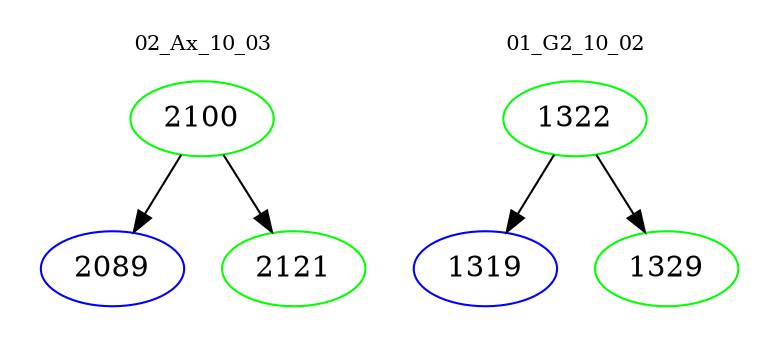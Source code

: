 digraph{
subgraph cluster_0 {
color = white
label = "02_Ax_10_03";
fontsize=10;
T0_2100 [label="2100", color="green"]
T0_2100 -> T0_2089 [color="black"]
T0_2089 [label="2089", color="blue"]
T0_2100 -> T0_2121 [color="black"]
T0_2121 [label="2121", color="green"]
}
subgraph cluster_1 {
color = white
label = "01_G2_10_02";
fontsize=10;
T1_1322 [label="1322", color="green"]
T1_1322 -> T1_1319 [color="black"]
T1_1319 [label="1319", color="blue"]
T1_1322 -> T1_1329 [color="black"]
T1_1329 [label="1329", color="green"]
}
}
